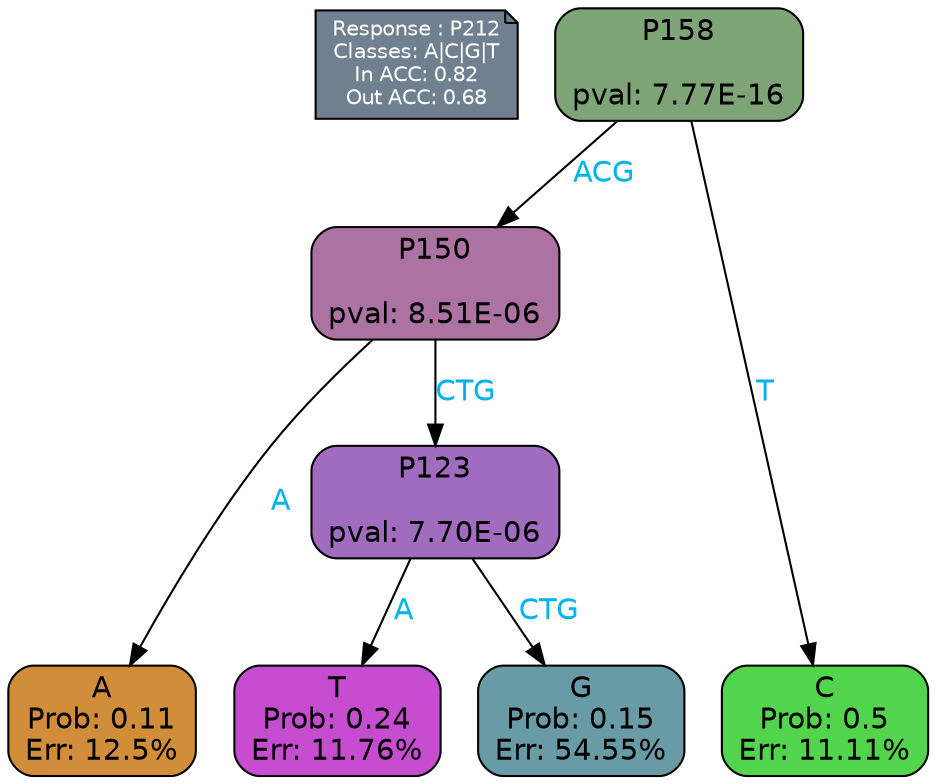 digraph Tree {
node [shape=box, style="filled, rounded", color="black", fontname=helvetica] ;
graph [ranksep=equally, splines=polylines, bgcolor=transparent, dpi=600] ;
edge [fontname=helvetica] ;
LEGEND [label="Response : P212
Classes: A|C|G|T
In ACC: 0.82
Out ACC: 0.68
",shape=note,align=left,style=filled,fillcolor="slategray",fontcolor="white",fontsize=10];1 [label="P158

pval: 7.77E-16", fillcolor="#7fa477"] ;
2 [label="P150

pval: 8.51E-06", fillcolor="#ac73a2"] ;
3 [label="A
Prob: 0.11
Err: 12.5%", fillcolor="#d18d39"] ;
4 [label="P123

pval: 7.70E-06", fillcolor="#a16cc0"] ;
5 [label="T
Prob: 0.24
Err: 11.76%", fillcolor="#c64dd0"] ;
6 [label="G
Prob: 0.15
Err: 54.55%", fillcolor="#699ba6"] ;
7 [label="C
Prob: 0.5
Err: 11.11%", fillcolor="#52d44c"] ;
1 -> 2 [label="ACG",fontcolor=deepskyblue2] ;
1 -> 7 [label="T",fontcolor=deepskyblue2] ;
2 -> 3 [label="A",fontcolor=deepskyblue2] ;
2 -> 4 [label="CTG",fontcolor=deepskyblue2] ;
4 -> 5 [label="A",fontcolor=deepskyblue2] ;
4 -> 6 [label="CTG",fontcolor=deepskyblue2] ;
{rank = same; 3;5;6;7;}{rank = same; LEGEND;1;}}